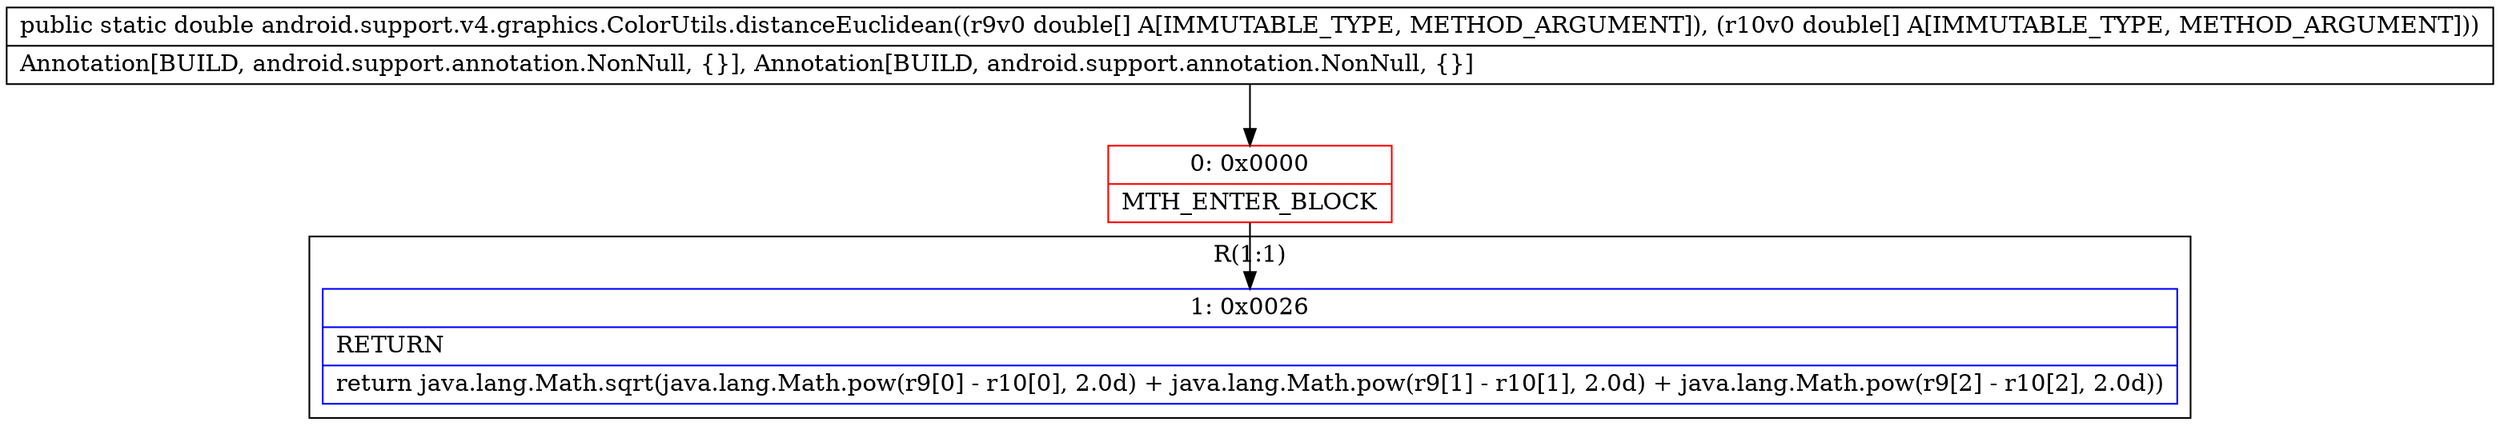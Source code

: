 digraph "CFG forandroid.support.v4.graphics.ColorUtils.distanceEuclidean([D[D)D" {
subgraph cluster_Region_1419448281 {
label = "R(1:1)";
node [shape=record,color=blue];
Node_1 [shape=record,label="{1\:\ 0x0026|RETURN\l|return java.lang.Math.sqrt(java.lang.Math.pow(r9[0] \- r10[0], 2.0d) + java.lang.Math.pow(r9[1] \- r10[1], 2.0d) + java.lang.Math.pow(r9[2] \- r10[2], 2.0d))\l}"];
}
Node_0 [shape=record,color=red,label="{0\:\ 0x0000|MTH_ENTER_BLOCK\l}"];
MethodNode[shape=record,label="{public static double android.support.v4.graphics.ColorUtils.distanceEuclidean((r9v0 double[] A[IMMUTABLE_TYPE, METHOD_ARGUMENT]), (r10v0 double[] A[IMMUTABLE_TYPE, METHOD_ARGUMENT]))  | Annotation[BUILD, android.support.annotation.NonNull, \{\}], Annotation[BUILD, android.support.annotation.NonNull, \{\}]\l}"];
MethodNode -> Node_0;
Node_0 -> Node_1;
}

